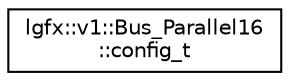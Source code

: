 digraph "Graphical Class Hierarchy"
{
 // LATEX_PDF_SIZE
  edge [fontname="Helvetica",fontsize="10",labelfontname="Helvetica",labelfontsize="10"];
  node [fontname="Helvetica",fontsize="10",shape=record];
  rankdir="LR";
  Node0 [label="lgfx::v1::Bus_Parallel16\l::config_t",height=0.2,width=0.4,color="black", fillcolor="white", style="filled",URL="$de/d92/structlgfx_1_1v1_1_1Bus__Parallel16_1_1config__t.html",tooltip=" "];
}
